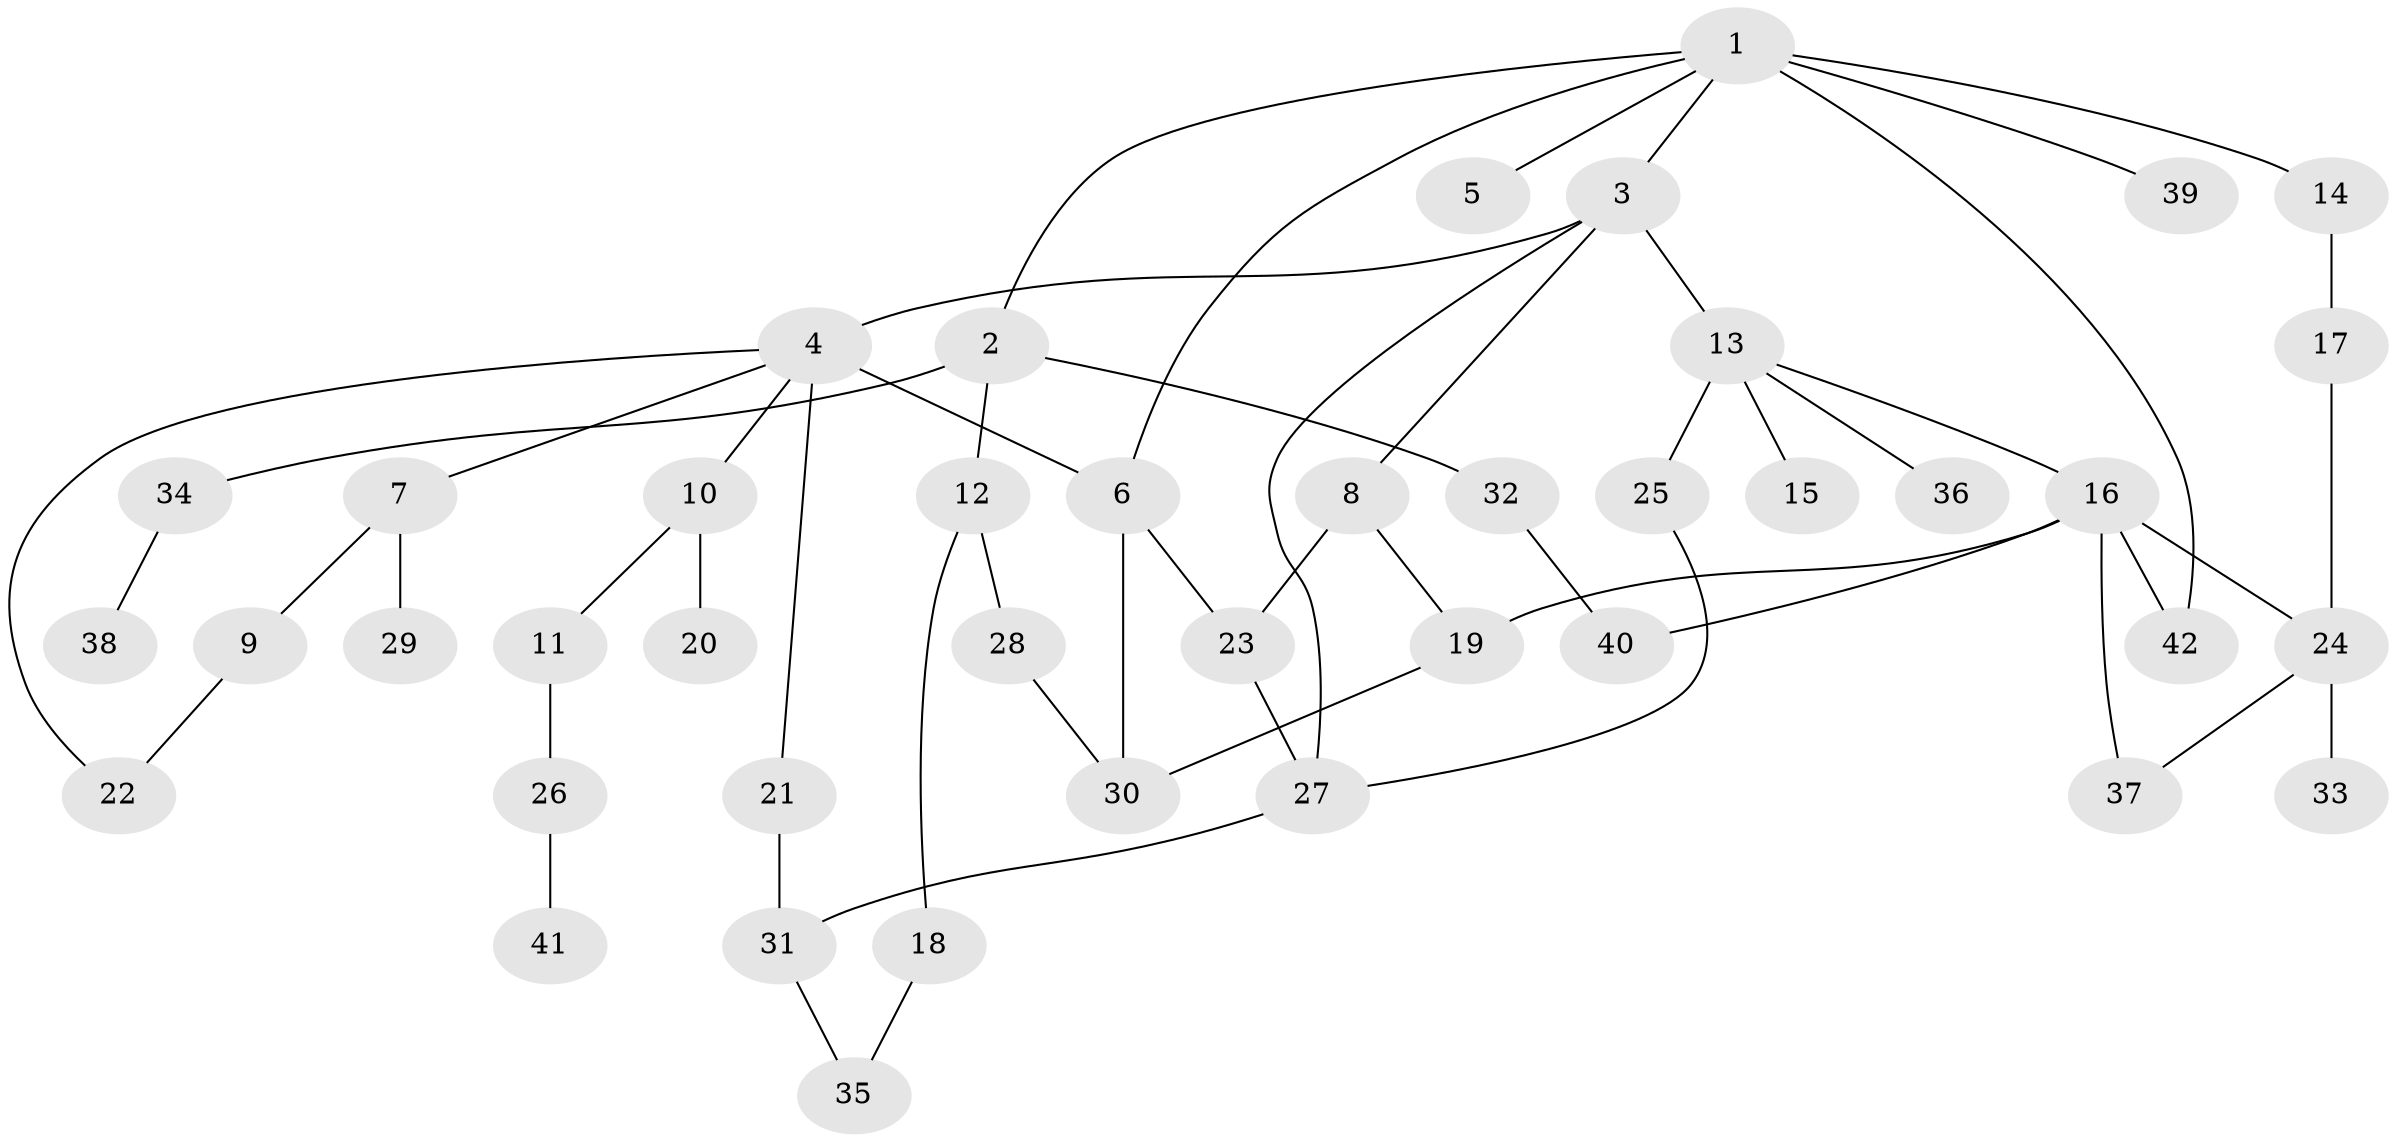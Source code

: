 // original degree distribution, {7: 0.00980392156862745, 5: 0.0392156862745098, 8: 0.00980392156862745, 6: 0.00980392156862745, 2: 0.3235294117647059, 4: 0.10784313725490197, 3: 0.1568627450980392, 1: 0.3431372549019608}
// Generated by graph-tools (version 1.1) at 2025/48/03/04/25 22:48:43]
// undirected, 42 vertices, 55 edges
graph export_dot {
  node [color=gray90,style=filled];
  1;
  2;
  3;
  4;
  5;
  6;
  7;
  8;
  9;
  10;
  11;
  12;
  13;
  14;
  15;
  16;
  17;
  18;
  19;
  20;
  21;
  22;
  23;
  24;
  25;
  26;
  27;
  28;
  29;
  30;
  31;
  32;
  33;
  34;
  35;
  36;
  37;
  38;
  39;
  40;
  41;
  42;
  1 -- 2 [weight=1.0];
  1 -- 3 [weight=1.0];
  1 -- 5 [weight=1.0];
  1 -- 6 [weight=1.0];
  1 -- 14 [weight=2.0];
  1 -- 39 [weight=1.0];
  1 -- 42 [weight=1.0];
  2 -- 12 [weight=1.0];
  2 -- 32 [weight=1.0];
  2 -- 34 [weight=1.0];
  3 -- 4 [weight=2.0];
  3 -- 8 [weight=1.0];
  3 -- 13 [weight=2.0];
  3 -- 27 [weight=1.0];
  4 -- 6 [weight=1.0];
  4 -- 7 [weight=1.0];
  4 -- 10 [weight=1.0];
  4 -- 21 [weight=1.0];
  4 -- 22 [weight=1.0];
  6 -- 23 [weight=1.0];
  6 -- 30 [weight=2.0];
  7 -- 9 [weight=1.0];
  7 -- 29 [weight=1.0];
  8 -- 19 [weight=1.0];
  8 -- 23 [weight=1.0];
  9 -- 22 [weight=1.0];
  10 -- 11 [weight=1.0];
  10 -- 20 [weight=1.0];
  11 -- 26 [weight=1.0];
  12 -- 18 [weight=1.0];
  12 -- 28 [weight=1.0];
  13 -- 15 [weight=1.0];
  13 -- 16 [weight=1.0];
  13 -- 25 [weight=1.0];
  13 -- 36 [weight=1.0];
  14 -- 17 [weight=1.0];
  16 -- 19 [weight=1.0];
  16 -- 24 [weight=1.0];
  16 -- 37 [weight=1.0];
  16 -- 40 [weight=1.0];
  16 -- 42 [weight=1.0];
  17 -- 24 [weight=1.0];
  18 -- 35 [weight=1.0];
  19 -- 30 [weight=1.0];
  21 -- 31 [weight=1.0];
  23 -- 27 [weight=1.0];
  24 -- 33 [weight=1.0];
  24 -- 37 [weight=1.0];
  25 -- 27 [weight=1.0];
  26 -- 41 [weight=1.0];
  27 -- 31 [weight=1.0];
  28 -- 30 [weight=1.0];
  31 -- 35 [weight=1.0];
  32 -- 40 [weight=1.0];
  34 -- 38 [weight=1.0];
}
